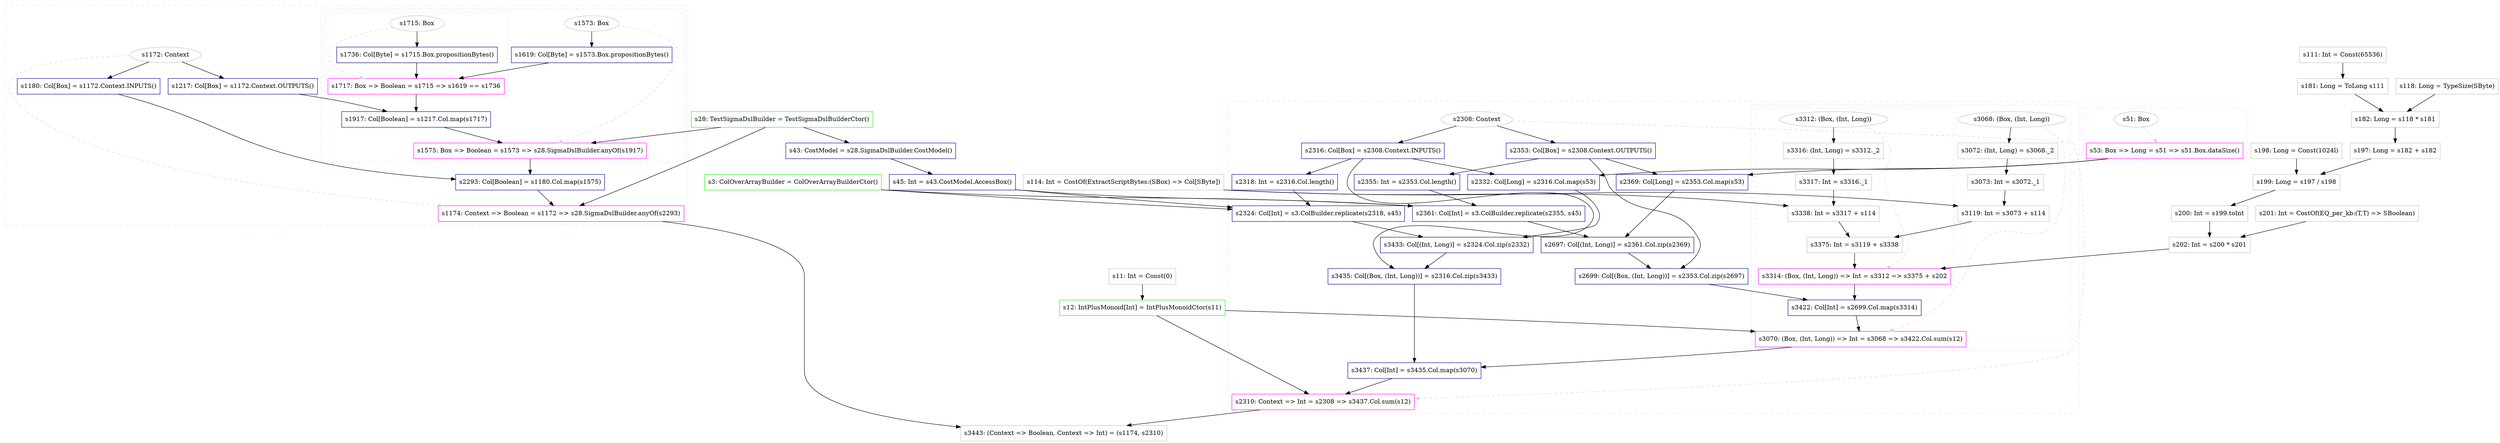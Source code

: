 digraph "verify" {
concentrate=true
node [style=filled, fillcolor=orangered]

"s28" [
label="s28: TestSigmaDslBuilder = TestSigmaDslBuilderCtor()"
shape=box, color=green, tooltip="s28:TestSigmaDslBuilder", style=filled, fillcolor=white
]
subgraph cluster_s1174 {
style=dashed; color="#FFCCFF"
"s1172" [
label="s1172: Context"
shape=oval, color=gray, tooltip="s1172:Context", style=filled, fillcolor=white
]
"s1174" [
label="s1174: Context => Boolean = s1172 => s28.SigmaDslBuilder.anyOf(s2293)"
shape=box, color=magenta, tooltip="s1174:Context => Boolean", style=filled, fillcolor=white
]
{rank=source; s1172}
"s1180" [
label="s1180: Col[Box] = s1172.Context.INPUTS()"
shape=box, color=darkblue, tooltip="s1180:Col[Box]", style=filled, fillcolor=white
]
"s1217" [
label="s1217: Col[Box] = s1172.Context.OUTPUTS()"
shape=box, color=darkblue, tooltip="s1217:Col[Box]", style=filled, fillcolor=white
]
subgraph cluster_s1575 {
style=dashed; color="#FFCCFF"
"s1573" [
label="s1573: Box"
shape=oval, color=gray, tooltip="s1573:Box", style=filled, fillcolor=white
]
"s1575" [
label="s1575: Box => Boolean = s1573 => s28.SigmaDslBuilder.anyOf(s1917)"
shape=box, color=magenta, tooltip="s1575:Box => Boolean", style=filled, fillcolor=white
]
{rank=source; s1573}
"s1619" [
label="s1619: Col[Byte] = s1573.Box.propositionBytes()"
shape=box, color=darkblue, tooltip="s1619:Col[Byte]", style=filled, fillcolor=white
]
subgraph cluster_s1717 {
style=dashed; color="#FFCCFF"
"s1715" [
label="s1715: Box"
shape=oval, color=gray, tooltip="s1715:Box", style=filled, fillcolor=white
]
"s1717" [
label="s1717: Box => Boolean = s1715 => s1619 == s1736"
shape=box, color=magenta, tooltip="s1717:Box => Boolean", style=filled, fillcolor=white
]
{rank=source; s1715}
"s1736" [
label="s1736: Col[Byte] = s1715.Box.propositionBytes()"
shape=box, color=darkblue, tooltip="s1736:Col[Byte]", style=filled, fillcolor=white
]
{rank=sink; s1717}
}
"s1917" [
label="s1917: Col[Boolean] = s1217.Col.map(s1717)"
shape=box, color=darkblue, tooltip="s1917:Col[Boolean]", style=filled, fillcolor=white
]
{rank=sink; s1575}
}
"s2293" [
label="s2293: Col[Boolean] = s1180.Col.map(s1575)"
shape=box, color=darkblue, tooltip="s2293:Col[Boolean]", style=filled, fillcolor=white
]
{rank=sink; s1174}
}
"s118" [
label="s118: Long = TypeSize(SByte)"
shape=box, color=gray, tooltip="s118:Long", style=filled, fillcolor=white
]
"s111" [
label="s111: Int = Const(65536)"
shape=box, color=gray, tooltip="s111:Int", style=filled, fillcolor=white
]
"s181" [
label="s181: Long = ToLong s111"
shape=box, color=gray, tooltip="s181:Long", style=filled, fillcolor=white
]
"s182" [
label="s182: Long = s118 * s181"
shape=box, color=gray, tooltip="s182:Long", style=filled, fillcolor=white
]
"s197" [
label="s197: Long = s182 + s182"
shape=box, color=gray, tooltip="s197:Long", style=filled, fillcolor=white
]
"s198" [
label="s198: Long = Const(1024l)"
shape=box, color=gray, tooltip="s198:Long", style=filled, fillcolor=white
]
"s199" [
label="s199: Long = s197 / s198"
shape=box, color=gray, tooltip="s199:Long", style=filled, fillcolor=white
]
"s200" [
label="s200: Int = s199.toInt"
shape=box, color=gray, tooltip="s200:Int", style=filled, fillcolor=white
]
"s201" [
label="s201: Int = CostOf(EQ_per_kb:(T,T) => SBoolean)"
shape=box, color=gray, tooltip="s201:Int", style=filled, fillcolor=white
]
"s202" [
label="s202: Int = s200 * s201"
shape=box, color=gray, tooltip="s202:Int", style=filled, fillcolor=white
]
subgraph cluster_s53 {
style=dashed; color="#FFCCFF"
"s51" [
label="s51: Box"
shape=oval, color=gray, tooltip="s51:Box", style=filled, fillcolor=white
]
"s53" [
label="s53: Box => Long = s51 => s51.Box.dataSize()"
shape=box, color=magenta, tooltip="s53:Box => Long", style=filled, fillcolor=white
]
{rank=source; s51}
{rank=sink; s53}
}
"s43" [
label="s43: CostModel = s28.SigmaDslBuilder.CostModel()"
shape=box, color=darkblue, tooltip="s43:CostModel", style=filled, fillcolor=white
]
"s45" [
label="s45: Int = s43.CostModel.AccessBox()"
shape=box, color=darkblue, tooltip="s45:Int", style=filled, fillcolor=white
]
"s11" [
label="s11: Int = Const(0)"
shape=box, color=gray, tooltip="s11:Int", style=filled, fillcolor=white
]
"s12" [
label="s12: IntPlusMonoid[Int] = IntPlusMonoidCtor(s11)"
shape=box, color=green, tooltip="s12:IntPlusMonoid[Int]", style=filled, fillcolor=white
]
"s3" [
label="s3: ColOverArrayBuilder = ColOverArrayBuilderCtor()"
shape=box, color=green, tooltip="s3:ColOverArrayBuilder", style=filled, fillcolor=white
]
"s114" [
label="s114: Int = CostOf(ExtractScriptBytes:(SBox) => Col[SByte])"
shape=box, color=gray, tooltip="s114:Int", style=filled, fillcolor=white
]
subgraph cluster_s2310 {
style=dashed; color="#FFCCFF"
"s2308" [
label="s2308: Context"
shape=oval, color=gray, tooltip="s2308:Context", style=filled, fillcolor=white
]
"s2310" [
label="s2310: Context => Int = s2308 => s3437.Col.sum(s12)"
shape=box, color=magenta, tooltip="s2310:Context => Int", style=filled, fillcolor=white
]
{rank=source; s2308}
"s2316" [
label="s2316: Col[Box] = s2308.Context.INPUTS()"
shape=box, color=darkblue, tooltip="s2316:Col[Box]", style=filled, fillcolor=white
]
"s2318" [
label="s2318: Int = s2316.Col.length()"
shape=box, color=darkblue, tooltip="s2318:Int", style=filled, fillcolor=white
]
"s2324" [
label="s2324: Col[Int] = s3.ColBuilder.replicate(s2318, s45)"
shape=box, color=darkblue, tooltip="s2324:Col[Int]", style=filled, fillcolor=white
]
"s2332" [
label="s2332: Col[Long] = s2316.Col.map(s53)"
shape=box, color=darkblue, tooltip="s2332:Col[Long]", style=filled, fillcolor=white
]
"s3433" [
label="s3433: Col[(Int, Long)] = s2324.Col.zip(s2332)"
shape=box, color=darkblue, tooltip="s3433:Col[(Int, Long)]", style=filled, fillcolor=white
]
"s3435" [
label="s3435: Col[(Box, (Int, Long))] = s2316.Col.zip(s3433)"
shape=box, color=darkblue, tooltip="s3435:Col[(Box, (Int, Long))]", style=filled, fillcolor=white
]
"s2353" [
label="s2353: Col[Box] = s2308.Context.OUTPUTS()"
shape=box, color=darkblue, tooltip="s2353:Col[Box]", style=filled, fillcolor=white
]
"s2355" [
label="s2355: Int = s2353.Col.length()"
shape=box, color=darkblue, tooltip="s2355:Int", style=filled, fillcolor=white
]
"s2361" [
label="s2361: Col[Int] = s3.ColBuilder.replicate(s2355, s45)"
shape=box, color=darkblue, tooltip="s2361:Col[Int]", style=filled, fillcolor=white
]
"s2369" [
label="s2369: Col[Long] = s2353.Col.map(s53)"
shape=box, color=darkblue, tooltip="s2369:Col[Long]", style=filled, fillcolor=white
]
"s2697" [
label="s2697: Col[(Int, Long)] = s2361.Col.zip(s2369)"
shape=box, color=darkblue, tooltip="s2697:Col[(Int, Long)]", style=filled, fillcolor=white
]
"s2699" [
label="s2699: Col[(Box, (Int, Long))] = s2353.Col.zip(s2697)"
shape=box, color=darkblue, tooltip="s2699:Col[(Box, (Int, Long))]", style=filled, fillcolor=white
]
subgraph cluster_s3070 {
style=dashed; color="#FFCCFF"
"s3068" [
label="s3068: (Box, (Int, Long))"
shape=oval, color=gray, tooltip="s3068:(Box, (Int, Long))", style=filled, fillcolor=white
]
"s3070" [
label="s3070: (Box, (Int, Long)) => Int = s3068 => s3422.Col.sum(s12)"
shape=box, color=magenta, tooltip="s3070:(Box, (Int, Long)) => Int", style=filled, fillcolor=white
]
{rank=source; s3068}
"s3072" [
label="s3072: (Int, Long) = s3068._2"
shape=box, color=gray, tooltip="s3072:(Int, Long)", style=filled, fillcolor=white
]
"s3073" [
label="s3073: Int = s3072._1"
shape=box, color=gray, tooltip="s3073:Int", style=filled, fillcolor=white
]
"s3119" [
label="s3119: Int = s3073 + s114"
shape=box, color=gray, tooltip="s3119:Int", style=filled, fillcolor=white
]
subgraph cluster_s3314 {
style=dashed; color="#FFCCFF"
"s3312" [
label="s3312: (Box, (Int, Long))"
shape=oval, color=gray, tooltip="s3312:(Box, (Int, Long))", style=filled, fillcolor=white
]
"s3314" [
label="s3314: (Box, (Int, Long)) => Int = s3312 => s3375 + s202"
shape=box, color=magenta, tooltip="s3314:(Box, (Int, Long)) => Int", style=filled, fillcolor=white
]
{rank=source; s3312}
"s3316" [
label="s3316: (Int, Long) = s3312._2"
shape=box, color=gray, tooltip="s3316:(Int, Long)", style=filled, fillcolor=white
]
"s3317" [
label="s3317: Int = s3316._1"
shape=box, color=gray, tooltip="s3317:Int", style=filled, fillcolor=white
]
"s3338" [
label="s3338: Int = s3317 + s114"
shape=box, color=gray, tooltip="s3338:Int", style=filled, fillcolor=white
]
"s3375" [
label="s3375: Int = s3119 + s3338"
shape=box, color=gray, tooltip="s3375:Int", style=filled, fillcolor=white
]
{rank=sink; s3314}
}
"s3422" [
label="s3422: Col[Int] = s2699.Col.map(s3314)"
shape=box, color=darkblue, tooltip="s3422:Col[Int]", style=filled, fillcolor=white
]
{rank=sink; s3070}
}
"s3437" [
label="s3437: Col[Int] = s3435.Col.map(s3070)"
shape=box, color=darkblue, tooltip="s3437:Col[Int]", style=filled, fillcolor=white
]
{rank=sink; s2310}
}
"s3443" [
label="s3443: (Context => Boolean, Context => Int) = (s1174, s2310)"
shape=box, color=gray, tooltip="s3443:(Context => Boolean, Context => Int)", style=filled, fillcolor=white
]
"s3068" -> "s3072" [style=solid]
"s3316" -> "s3317" [style=solid]
"s200" -> "s202" [style=solid]
"s201" -> "s202" [style=solid]
"s2308" -> "s2316" [style=solid]
"s3317" -> "s3338" [style=solid]
"s114" -> "s3338" [style=solid]
"s3" -> "s2324" [style=solid]
"s2318" -> "s2324" [style=solid]
"s45" -> "s2324" [style=solid]
"s2316" -> "s3435" [style=solid]
"s3433" -> "s3435" [style=solid]
"s1715" -> "s1736" [style=solid]
"s1172" -> "s1174" [style=dashed, color=lightgray, weight=0]
"s28" -> "s1174" [style=solid]
"s2293" -> "s1174" [style=solid]
"s1172" -> "s1217" [style=solid]
"s1573" -> "s1619" [style=solid]
"s182" -> "s197" [style=solid]
"s182" -> "s197" [style=solid]
"s2316" -> "s2332" [style=solid]
"s53" -> "s2332" [style=solid]
"s3312" -> "s3314" [style=dashed, color=lightgray, weight=0]
"s3375" -> "s3314" [style=solid]
"s202" -> "s3314" [style=solid]
"s51" -> "s53" [style=dashed, color=lightgray, weight=0]
"s51" -> "s53" [style=solid]
"s3073" -> "s3119" [style=solid]
"s114" -> "s3119" [style=solid]
"s2353" -> "s2355" [style=solid]
"s2361" -> "s2697" [style=solid]
"s2369" -> "s2697" [style=solid]
"s2699" -> "s3422" [style=solid]
"s3314" -> "s3422" [style=solid]
"s43" -> "s45" [style=solid]
"s3119" -> "s3375" [style=solid]
"s3338" -> "s3375" [style=solid]
"s3068" -> "s3070" [style=dashed, color=lightgray, weight=0]
"s3422" -> "s3070" [style=solid]
"s12" -> "s3070" [style=solid]
"s11" -> "s12" [style=solid]
"s1180" -> "s2293" [style=solid]
"s1575" -> "s2293" [style=solid]
"s111" -> "s181" [style=solid]
"s3" -> "s2361" [style=solid]
"s2355" -> "s2361" [style=solid]
"s45" -> "s2361" [style=solid]
"s3072" -> "s3073" [style=solid]
"s2353" -> "s2369" [style=solid]
"s53" -> "s2369" [style=solid]
"s2316" -> "s2318" [style=solid]
"s197" -> "s199" [style=solid]
"s198" -> "s199" [style=solid]
"s118" -> "s182" [style=solid]
"s181" -> "s182" [style=solid]
"s1715" -> "s1717" [style=dashed, color=lightgray, weight=0]
"s1619" -> "s1717" [style=solid]
"s1736" -> "s1717" [style=solid]
"s28" -> "s43" [style=solid]
"s2324" -> "s3433" [style=solid]
"s2332" -> "s3433" [style=solid]
"s1172" -> "s1180" [style=solid]
"s2308" -> "s2310" [style=dashed, color=lightgray, weight=0]
"s3437" -> "s2310" [style=solid]
"s12" -> "s2310" [style=solid]
"s1573" -> "s1575" [style=dashed, color=lightgray, weight=0]
"s28" -> "s1575" [style=solid]
"s1917" -> "s1575" [style=solid]
"s2308" -> "s2353" [style=solid]
"s199" -> "s200" [style=solid]
"s2353" -> "s2699" [style=solid]
"s2697" -> "s2699" [style=solid]
"s3435" -> "s3437" [style=solid]
"s3070" -> "s3437" [style=solid]
"s1174" -> "s3443" [style=solid]
"s2310" -> "s3443" [style=solid]
"s1217" -> "s1917" [style=solid]
"s1717" -> "s1917" [style=solid]
"s3312" -> "s3316" [style=solid]
}
